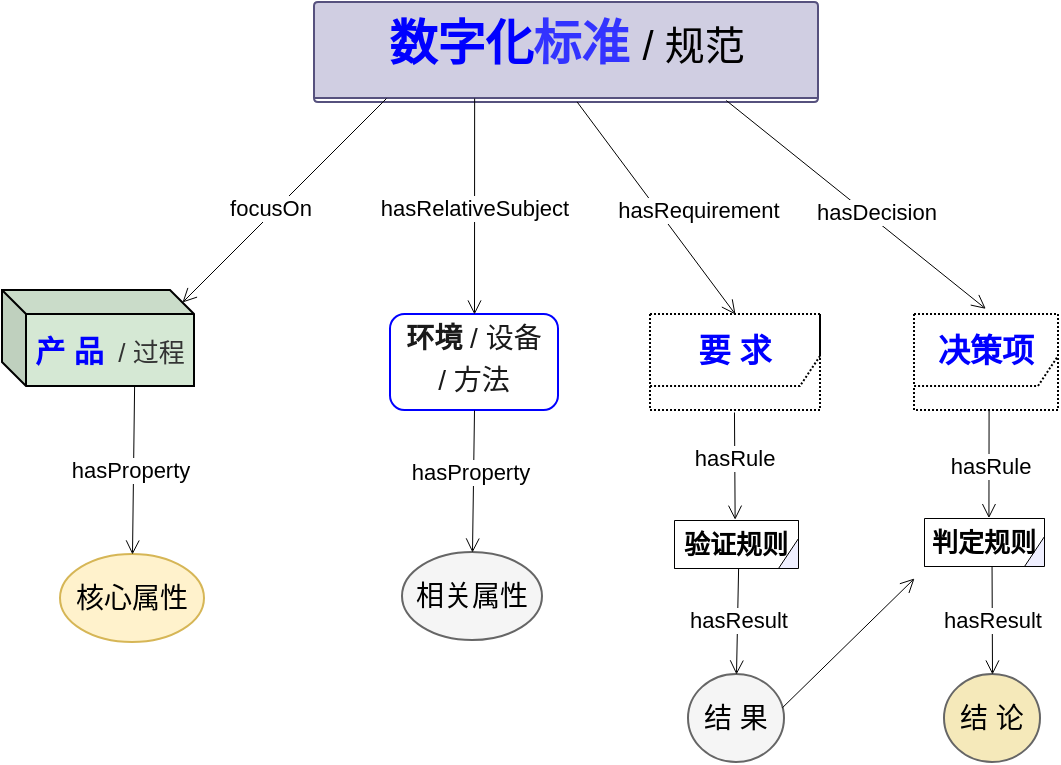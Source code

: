 <mxfile version="23.1.1" type="github">
  <diagram id="rNkLMtBMtRhH9o9BZkSG" name="第 1 页">
    <mxGraphModel dx="880" dy="444" grid="1" gridSize="12" guides="0" tooltips="1" connect="1" arrows="1" fold="1" page="1" pageScale="1" pageWidth="827" pageHeight="1169" math="0" shadow="0">
      <root>
        <mxCell id="0" />
        <mxCell id="1" parent="0" />
        <mxCell id="PNgQcuH5O2GfZtA-ZD3K-21" value="&lt;font color=&quot;#0000ff&quot; size=&quot;1&quot;&gt;&lt;b style=&quot;font-size: 16px&quot;&gt;决策项&lt;/b&gt;&lt;/font&gt;" style="shape=umlFrame;whiteSpace=wrap;html=1;rounded=1;shadow=0;fillColor=none;dashed=1;width=96;height=36;dashPattern=1 1;" parent="1" vertex="1">
          <mxGeometry x="648" y="192" width="72" height="48" as="geometry" />
        </mxCell>
        <mxCell id="PNgQcuH5O2GfZtA-ZD3K-19" value="&lt;font color=&quot;#0000ff&quot; size=&quot;1&quot;&gt;&lt;b style=&quot;font-size: 16px&quot;&gt;要 求&lt;/b&gt;&lt;/font&gt;" style="shape=umlFrame;whiteSpace=wrap;html=1;rounded=1;shadow=0;fillColor=none;dashed=1;width=120;height=36;dashPattern=1 1;swimlaneFillColor=none;" parent="1" vertex="1">
          <mxGeometry x="516" y="192" width="85" height="48" as="geometry" />
        </mxCell>
        <mxCell id="IXMgG3q6kRx1LZ4o9cpP-1" value="&lt;font style=&quot;&quot;&gt;&lt;font color=&quot;#0000ff&quot; style=&quot;font-size: 24px;&quot;&gt;数字化&lt;/font&gt;&lt;font style=&quot;font-size: 24px;&quot; color=&quot;#3333ff&quot;&gt;标准&lt;/font&gt;&lt;span style=&quot;color: rgb(0, 0, 0); font-weight: 400;&quot;&gt;&lt;span style=&quot;font-size: 24px;&quot;&gt; &lt;/span&gt;&lt;font style=&quot;font-size: 20px;&quot;&gt;&lt;font style=&quot;&quot;&gt;/&lt;/font&gt; &lt;font style=&quot;&quot;&gt;规范&lt;/font&gt;&lt;/font&gt;&lt;/span&gt;&lt;/font&gt;" style="swimlane;align=center;verticalAlign=top;childLayout=stackLayout;horizontal=1;horizontalStack=0;resizeParent=1;resizeParentMax=0;resizeLast=0;collapsible=1;marginBottom=0;rounded=1;fontSize=12;strokeColor=#56517e;shadow=0;arcSize=10;startSize=48;html=1;fillColor=#d0cee2;" parent="1" vertex="1">
          <mxGeometry x="348" y="36" width="252" height="50" as="geometry">
            <mxRectangle x="250" y="140" width="90" height="30" as="alternateBounds" />
          </mxGeometry>
        </mxCell>
        <mxCell id="WiJGEHUSFE_Ue6j2h8QV-4" style="orthogonalLoop=1;jettySize=auto;elbow=vertical;html=1;fontFamily=Times New Roman;fontSize=16;endArrow=open;endFill=0;endSize=6;sourcePerimeterSpacing=0;targetPerimeterSpacing=6;strokeColor=default;strokeWidth=0.5;startSize=0;entryX=0;entryY=0;entryDx=90;entryDy=6;entryPerimeter=0;" parent="1" target="WiJGEHUSFE_Ue6j2h8QV-26" edge="1">
          <mxGeometry x="284" y="224" as="geometry">
            <mxPoint x="384" y="84" as="sourcePoint" />
            <mxPoint x="312" y="180" as="targetPoint" />
          </mxGeometry>
        </mxCell>
        <mxCell id="WiJGEHUSFE_Ue6j2h8QV-11" value="focusOn" style="edgeLabel;html=1;align=center;verticalAlign=middle;resizable=0;points=[];" parent="WiJGEHUSFE_Ue6j2h8QV-4" vertex="1" connectable="0">
          <mxGeometry relative="1" as="geometry">
            <mxPoint x="-7" y="4" as="offset" />
          </mxGeometry>
        </mxCell>
        <mxCell id="WiJGEHUSFE_Ue6j2h8QV-14" value="&lt;p style=&quot;margin: 4px 0px 0px&quot;&gt;&lt;span style=&quot;font-size: 14px;&quot;&gt;&lt;font style=&quot;&quot; color=&quot;#1a1a1a&quot;&gt;&lt;b&gt;环境 &lt;/b&gt;/ 设备&lt;/font&gt;&lt;/span&gt;&lt;/p&gt;&lt;p style=&quot;margin: 4px 0px 0px&quot;&gt;&lt;span style=&quot;font-size: 14px;&quot;&gt;&lt;font style=&quot;&quot; color=&quot;#1a1a1a&quot;&gt;/ 方法&lt;/font&gt;&lt;/span&gt;&lt;/p&gt;&lt;hr size=&quot;1&quot;&gt;&lt;div style=&quot;height: 2px&quot;&gt;&lt;/div&gt;" style="verticalAlign=top;align=center;overflow=fill;fontSize=12;fontFamily=Helvetica;html=1;rounded=1;shadow=0;fillColor=none;strokeColor=#0000FF;" parent="1" vertex="1">
          <mxGeometry x="386" y="192" width="84" height="48" as="geometry" />
        </mxCell>
        <mxCell id="WiJGEHUSFE_Ue6j2h8QV-15" style="orthogonalLoop=1;jettySize=auto;elbow=vertical;html=1;entryX=0.5;entryY=0;entryDx=0;entryDy=0;fontFamily=Times New Roman;fontSize=16;endArrow=open;endFill=0;endSize=6;sourcePerimeterSpacing=0;targetPerimeterSpacing=6;strokeColor=default;strokeWidth=0.5;startSize=0;exitX=0.413;exitY=0.96;exitDx=0;exitDy=0;exitPerimeter=0;" parent="1" target="WiJGEHUSFE_Ue6j2h8QV-14" edge="1">
          <mxGeometry x="330" y="224" as="geometry">
            <mxPoint x="428.076" y="84" as="sourcePoint" />
            <mxPoint x="380" y="180" as="targetPoint" />
          </mxGeometry>
        </mxCell>
        <mxCell id="WiJGEHUSFE_Ue6j2h8QV-16" value="hasRelativeSubject" style="edgeLabel;html=1;align=center;verticalAlign=middle;resizable=0;points=[];" parent="WiJGEHUSFE_Ue6j2h8QV-15" vertex="1" connectable="0">
          <mxGeometry relative="1" as="geometry">
            <mxPoint y="1" as="offset" />
          </mxGeometry>
        </mxCell>
        <mxCell id="WiJGEHUSFE_Ue6j2h8QV-18" style="orthogonalLoop=1;jettySize=auto;elbow=vertical;html=1;entryX=0.5;entryY=0;entryDx=0;entryDy=0;fontFamily=Times New Roman;fontSize=16;endArrow=open;endFill=0;endSize=6;sourcePerimeterSpacing=0;targetPerimeterSpacing=6;strokeColor=default;strokeWidth=0.5;startSize=0;entryPerimeter=0;exitX=0.521;exitY=0.994;exitDx=0;exitDy=0;exitPerimeter=0;" parent="1" source="IXMgG3q6kRx1LZ4o9cpP-1" target="PNgQcuH5O2GfZtA-ZD3K-19" edge="1">
          <mxGeometry x="382" y="236" as="geometry">
            <mxPoint x="480" y="120" as="sourcePoint" />
            <mxPoint x="480" y="204" as="targetPoint" />
          </mxGeometry>
        </mxCell>
        <mxCell id="WiJGEHUSFE_Ue6j2h8QV-19" value="&lt;font style=&quot;font-size: 11px;&quot;&gt;hasRequirement&lt;/font&gt;" style="edgeLabel;html=1;align=center;verticalAlign=middle;resizable=0;points=[];" parent="WiJGEHUSFE_Ue6j2h8QV-18" vertex="1" connectable="0">
          <mxGeometry relative="1" as="geometry">
            <mxPoint x="21" y="1" as="offset" />
          </mxGeometry>
        </mxCell>
        <mxCell id="WiJGEHUSFE_Ue6j2h8QV-20" style="orthogonalLoop=1;jettySize=auto;elbow=vertical;html=1;entryX=0.495;entryY=-0.059;entryDx=0;entryDy=0;fontFamily=Times New Roman;fontSize=16;endArrow=open;endFill=0;endSize=6;sourcePerimeterSpacing=0;targetPerimeterSpacing=6;strokeColor=default;strokeWidth=0.5;startSize=0;entryPerimeter=0;exitX=0.817;exitY=0.98;exitDx=0;exitDy=0;exitPerimeter=0;" parent="1" source="IXMgG3q6kRx1LZ4o9cpP-1" target="PNgQcuH5O2GfZtA-ZD3K-21" edge="1">
          <mxGeometry x="394" y="248" as="geometry">
            <mxPoint x="552" y="108" as="sourcePoint" />
            <mxPoint x="588" y="192" as="targetPoint" />
          </mxGeometry>
        </mxCell>
        <mxCell id="WiJGEHUSFE_Ue6j2h8QV-21" value="&lt;font style=&quot;font-size: 11px;&quot;&gt;hasDecision&lt;/font&gt;" style="edgeLabel;html=1;align=center;verticalAlign=middle;resizable=0;points=[];" parent="WiJGEHUSFE_Ue6j2h8QV-20" vertex="1" connectable="0">
          <mxGeometry relative="1" as="geometry">
            <mxPoint x="10" y="4" as="offset" />
          </mxGeometry>
        </mxCell>
        <mxCell id="WiJGEHUSFE_Ue6j2h8QV-26" value="&lt;font style=&quot;font-weight: bold; font-size: 15px;&quot; color=&quot;#0000ff&quot;&gt;产 品&lt;/font&gt;&lt;span style=&quot;color: rgb(51, 51, 51); font-size: 13px; font-weight: bold;&quot;&gt;&amp;nbsp;&amp;nbsp;&lt;/span&gt;&lt;span style=&quot;color: rgb(51, 51, 51); font-size: 13px;&quot;&gt;/&lt;/span&gt;&lt;span style=&quot;color: rgb(51, 51, 51); font-size: 13px; font-weight: bold;&quot;&gt;&amp;nbsp;&lt;/span&gt;&lt;font style=&quot;font-size: 12px; color: rgb(51, 51, 51);&quot;&gt;&lt;font style=&quot;font-size: 13px;&quot;&gt;过程&lt;/font&gt;&lt;/font&gt;" style="shape=cube;whiteSpace=wrap;html=1;boundedLbl=1;backgroundOutline=1;darkOpacity=0.05;darkOpacity2=0.1;fontSize=10;fontColor=#1A1A1A;fillColor=#D5E8D4;size=12;" parent="1" vertex="1">
          <mxGeometry x="192" y="180" width="96" height="48" as="geometry" />
        </mxCell>
        <mxCell id="WiJGEHUSFE_Ue6j2h8QV-30" value="&lt;span style=&quot;color: rgb(0, 0, 0); font-size: 14px;&quot;&gt;核心属性&lt;/span&gt;" style="ellipse;whiteSpace=wrap;html=1;fontSize=10;fillColor=#fff2cc;strokeColor=#d6b656;" parent="1" vertex="1">
          <mxGeometry x="221" y="312" width="72" height="44" as="geometry" />
        </mxCell>
        <mxCell id="WiJGEHUSFE_Ue6j2h8QV-31" style="orthogonalLoop=1;jettySize=auto;elbow=vertical;html=1;fontFamily=Times New Roman;fontSize=16;endArrow=open;endFill=0;endSize=6;sourcePerimeterSpacing=0;targetPerimeterSpacing=6;strokeColor=default;strokeWidth=0.5;startSize=0;entryX=0.5;entryY=0;entryDx=0;entryDy=0;exitX=0.688;exitY=1;exitDx=0;exitDy=0;exitPerimeter=0;" parent="1" source="WiJGEHUSFE_Ue6j2h8QV-26" target="WiJGEHUSFE_Ue6j2h8QV-30" edge="1">
          <mxGeometry x="297" y="300" as="geometry">
            <mxPoint x="348" y="228" as="sourcePoint" />
            <mxPoint x="325" y="312" as="targetPoint" />
          </mxGeometry>
        </mxCell>
        <mxCell id="WiJGEHUSFE_Ue6j2h8QV-32" value="hasProperty" style="edgeLabel;html=1;align=center;verticalAlign=middle;resizable=0;points=[];" parent="WiJGEHUSFE_Ue6j2h8QV-31" vertex="1" connectable="0">
          <mxGeometry relative="1" as="geometry">
            <mxPoint x="-2" as="offset" />
          </mxGeometry>
        </mxCell>
        <mxCell id="WiJGEHUSFE_Ue6j2h8QV-29" value="&lt;span style=&quot;color: rgb(0, 0, 0); font-size: 14px;&quot;&gt;相关属性&lt;/span&gt;" style="ellipse;whiteSpace=wrap;html=1;fontSize=10;fillColor=#f5f5f5;strokeColor=#666666;fontColor=#333333;" parent="1" vertex="1">
          <mxGeometry x="392" y="311" width="70" height="44" as="geometry" />
        </mxCell>
        <mxCell id="1Imt1nqdWS62U7wLwZbE-1" style="orthogonalLoop=1;jettySize=auto;elbow=vertical;html=1;fontFamily=Times New Roman;fontSize=16;endArrow=open;endFill=0;endSize=6;sourcePerimeterSpacing=0;targetPerimeterSpacing=6;strokeColor=default;strokeWidth=0.5;startSize=0;entryX=0.5;entryY=0;entryDx=0;entryDy=0;exitX=0.5;exitY=1;exitDx=0;exitDy=0;" parent="1" source="WiJGEHUSFE_Ue6j2h8QV-14" target="WiJGEHUSFE_Ue6j2h8QV-29" edge="1">
          <mxGeometry x="460" y="312" as="geometry">
            <mxPoint x="421.048" y="240" as="sourcePoint" />
            <mxPoint x="420" y="324" as="targetPoint" />
          </mxGeometry>
        </mxCell>
        <mxCell id="1Imt1nqdWS62U7wLwZbE-2" value="hasProperty" style="edgeLabel;html=1;align=center;verticalAlign=middle;resizable=0;points=[];" parent="1Imt1nqdWS62U7wLwZbE-1" vertex="1" connectable="0">
          <mxGeometry relative="1" as="geometry">
            <mxPoint x="-2" y="-5" as="offset" />
          </mxGeometry>
        </mxCell>
        <mxCell id="G6fozAkBuVMYMVcLO_uP-1" value="&lt;font size=&quot;1&quot;&gt;&lt;span style=&quot;font-size: 13px&quot;&gt;&lt;b&gt;验证规则&lt;/b&gt;&lt;/span&gt;&lt;/font&gt;" style="shape=umlFrame;whiteSpace=wrap;html=1;rounded=1;shadow=0;fillColor=default;width=72;height=24;strokeWidth=0.5;swimlaneFillColor=#efefff;" parent="1" vertex="1">
          <mxGeometry x="528" y="295" width="62" height="24" as="geometry" />
        </mxCell>
        <mxCell id="G6fozAkBuVMYMVcLO_uP-2" value="&lt;b style=&quot;font-size: 13px;&quot;&gt;判定规则&lt;/b&gt;" style="shape=umlFrame;whiteSpace=wrap;html=1;rounded=1;shadow=0;fillColor=default;width=72;height=24;strokeWidth=0.5;swimlaneFillColor=#efefff;" parent="1" vertex="1">
          <mxGeometry x="653" y="294" width="60" height="24" as="geometry" />
        </mxCell>
        <mxCell id="G6fozAkBuVMYMVcLO_uP-3" style="orthogonalLoop=1;jettySize=auto;elbow=vertical;html=1;entryX=0.489;entryY=-0.016;entryDx=0;entryDy=0;fontFamily=Times New Roman;fontSize=16;endArrow=open;endFill=0;endSize=6;sourcePerimeterSpacing=0;targetPerimeterSpacing=6;strokeColor=default;strokeWidth=0.5;startSize=0;entryPerimeter=0;exitX=0.494;exitY=1.021;exitDx=0;exitDy=0;exitPerimeter=0;" parent="1" source="PNgQcuH5O2GfZtA-ZD3K-19" target="G6fozAkBuVMYMVcLO_uP-1" edge="1">
          <mxGeometry x="337" y="343" as="geometry">
            <mxPoint x="547" y="228" as="sourcePoint" />
            <mxPoint x="546.584" y="277.096" as="targetPoint" />
          </mxGeometry>
        </mxCell>
        <mxCell id="G6fozAkBuVMYMVcLO_uP-4" value="hasRule" style="edgeLabel;html=1;align=center;verticalAlign=middle;resizable=0;points=[];" parent="G6fozAkBuVMYMVcLO_uP-3" vertex="1" connectable="0">
          <mxGeometry relative="1" as="geometry">
            <mxPoint y="-4" as="offset" />
          </mxGeometry>
        </mxCell>
        <mxCell id="G6fozAkBuVMYMVcLO_uP-5" style="orthogonalLoop=1;jettySize=auto;elbow=vertical;html=1;fontFamily=Times New Roman;fontSize=16;endArrow=open;endFill=0;endSize=6;sourcePerimeterSpacing=0;targetPerimeterSpacing=6;strokeColor=default;strokeWidth=0.5;startSize=0;exitX=0.518;exitY=0.987;exitDx=0;exitDy=0;exitPerimeter=0;entryX=0.537;entryY=-0.008;entryDx=0;entryDy=0;entryPerimeter=0;" parent="1" source="PNgQcuH5O2GfZtA-ZD3K-21" target="G6fozAkBuVMYMVcLO_uP-2" edge="1">
          <mxGeometry x="349" y="355" as="geometry">
            <mxPoint x="569.99" y="253.008" as="sourcePoint" />
            <mxPoint x="684" y="324" as="targetPoint" />
          </mxGeometry>
        </mxCell>
        <mxCell id="G6fozAkBuVMYMVcLO_uP-6" value="hasRule" style="edgeLabel;html=1;align=center;verticalAlign=middle;resizable=0;points=[];" parent="G6fozAkBuVMYMVcLO_uP-5" vertex="1" connectable="0">
          <mxGeometry relative="1" as="geometry">
            <mxPoint y="1" as="offset" />
          </mxGeometry>
        </mxCell>
        <mxCell id="m4yIGxluWG_-EnNocRT2-1" value="&lt;font color=&quot;#000000&quot;&gt;&lt;span style=&quot;font-size: 14px;&quot;&gt;结 论&lt;/span&gt;&lt;/font&gt;" style="ellipse;whiteSpace=wrap;html=1;fontSize=10;fillColor=#F5E9BA;strokeColor=#666666;fontColor=#333333;" parent="1" vertex="1">
          <mxGeometry x="663" y="372" width="48" height="44" as="geometry" />
        </mxCell>
        <mxCell id="m4yIGxluWG_-EnNocRT2-2" value="&lt;font color=&quot;#000000&quot;&gt;&lt;span style=&quot;font-size: 14px;&quot;&gt;结 果&lt;/span&gt;&lt;/font&gt;" style="ellipse;whiteSpace=wrap;html=1;fontSize=10;fillColor=#f5f5f5;strokeColor=#666666;fontColor=#333333;" parent="1" vertex="1">
          <mxGeometry x="535" y="372" width="48" height="44" as="geometry" />
        </mxCell>
        <mxCell id="m4yIGxluWG_-EnNocRT2-3" style="orthogonalLoop=1;jettySize=auto;elbow=vertical;html=1;entryX=0.5;entryY=0;entryDx=0;entryDy=0;fontFamily=Times New Roman;fontSize=16;endArrow=open;endFill=0;endSize=6;sourcePerimeterSpacing=0;targetPerimeterSpacing=6;strokeColor=default;strokeWidth=0.5;startSize=0;exitX=0.517;exitY=0.992;exitDx=0;exitDy=0;exitPerimeter=0;" parent="1" source="G6fozAkBuVMYMVcLO_uP-1" target="m4yIGxluWG_-EnNocRT2-2" edge="1">
          <mxGeometry x="331.01" y="425.99" as="geometry">
            <mxPoint x="560" y="324" as="sourcePoint" />
            <mxPoint x="552.018" y="383.998" as="targetPoint" />
          </mxGeometry>
        </mxCell>
        <mxCell id="m4yIGxluWG_-EnNocRT2-4" value="hasResult" style="edgeLabel;html=1;align=center;verticalAlign=middle;resizable=0;points=[];" parent="m4yIGxluWG_-EnNocRT2-3" vertex="1" connectable="0">
          <mxGeometry relative="1" as="geometry">
            <mxPoint y="-1" as="offset" />
          </mxGeometry>
        </mxCell>
        <mxCell id="m4yIGxluWG_-EnNocRT2-6" style="orthogonalLoop=1;jettySize=auto;elbow=vertical;html=1;fontFamily=Times New Roman;fontSize=16;endArrow=open;endFill=0;endSize=6;sourcePerimeterSpacing=0;targetPerimeterSpacing=6;strokeColor=default;strokeWidth=0.5;startSize=0;exitX=0.563;exitY=1.008;exitDx=0;exitDy=0;exitPerimeter=0;entryX=0.5;entryY=0;entryDx=0;entryDy=0;" parent="1" source="G6fozAkBuVMYMVcLO_uP-2" target="m4yIGxluWG_-EnNocRT2-1" edge="1">
          <mxGeometry x="343.01" y="437.99" as="geometry">
            <mxPoint x="572.116" y="335.136" as="sourcePoint" />
            <mxPoint x="572" y="384" as="targetPoint" />
          </mxGeometry>
        </mxCell>
        <mxCell id="m4yIGxluWG_-EnNocRT2-7" value="hasResult" style="edgeLabel;html=1;align=center;verticalAlign=middle;resizable=0;points=[];" parent="m4yIGxluWG_-EnNocRT2-6" vertex="1" connectable="0">
          <mxGeometry relative="1" as="geometry">
            <mxPoint as="offset" />
          </mxGeometry>
        </mxCell>
        <mxCell id="m4yIGxluWG_-EnNocRT2-12" style="orthogonalLoop=1;jettySize=auto;elbow=vertical;html=1;fontFamily=Times New Roman;fontSize=16;endArrow=open;endFill=0;endSize=6;sourcePerimeterSpacing=0;targetPerimeterSpacing=6;strokeColor=default;strokeWidth=0.5;startSize=0;exitX=0.977;exitY=0.379;exitDx=0;exitDy=0;exitPerimeter=0;" parent="1" source="m4yIGxluWG_-EnNocRT2-2" edge="1">
          <mxGeometry x="343.01" y="437.99" as="geometry">
            <mxPoint x="572.054" y="330.808" as="sourcePoint" />
            <mxPoint x="648" y="324" as="targetPoint" />
          </mxGeometry>
        </mxCell>
      </root>
    </mxGraphModel>
  </diagram>
</mxfile>
